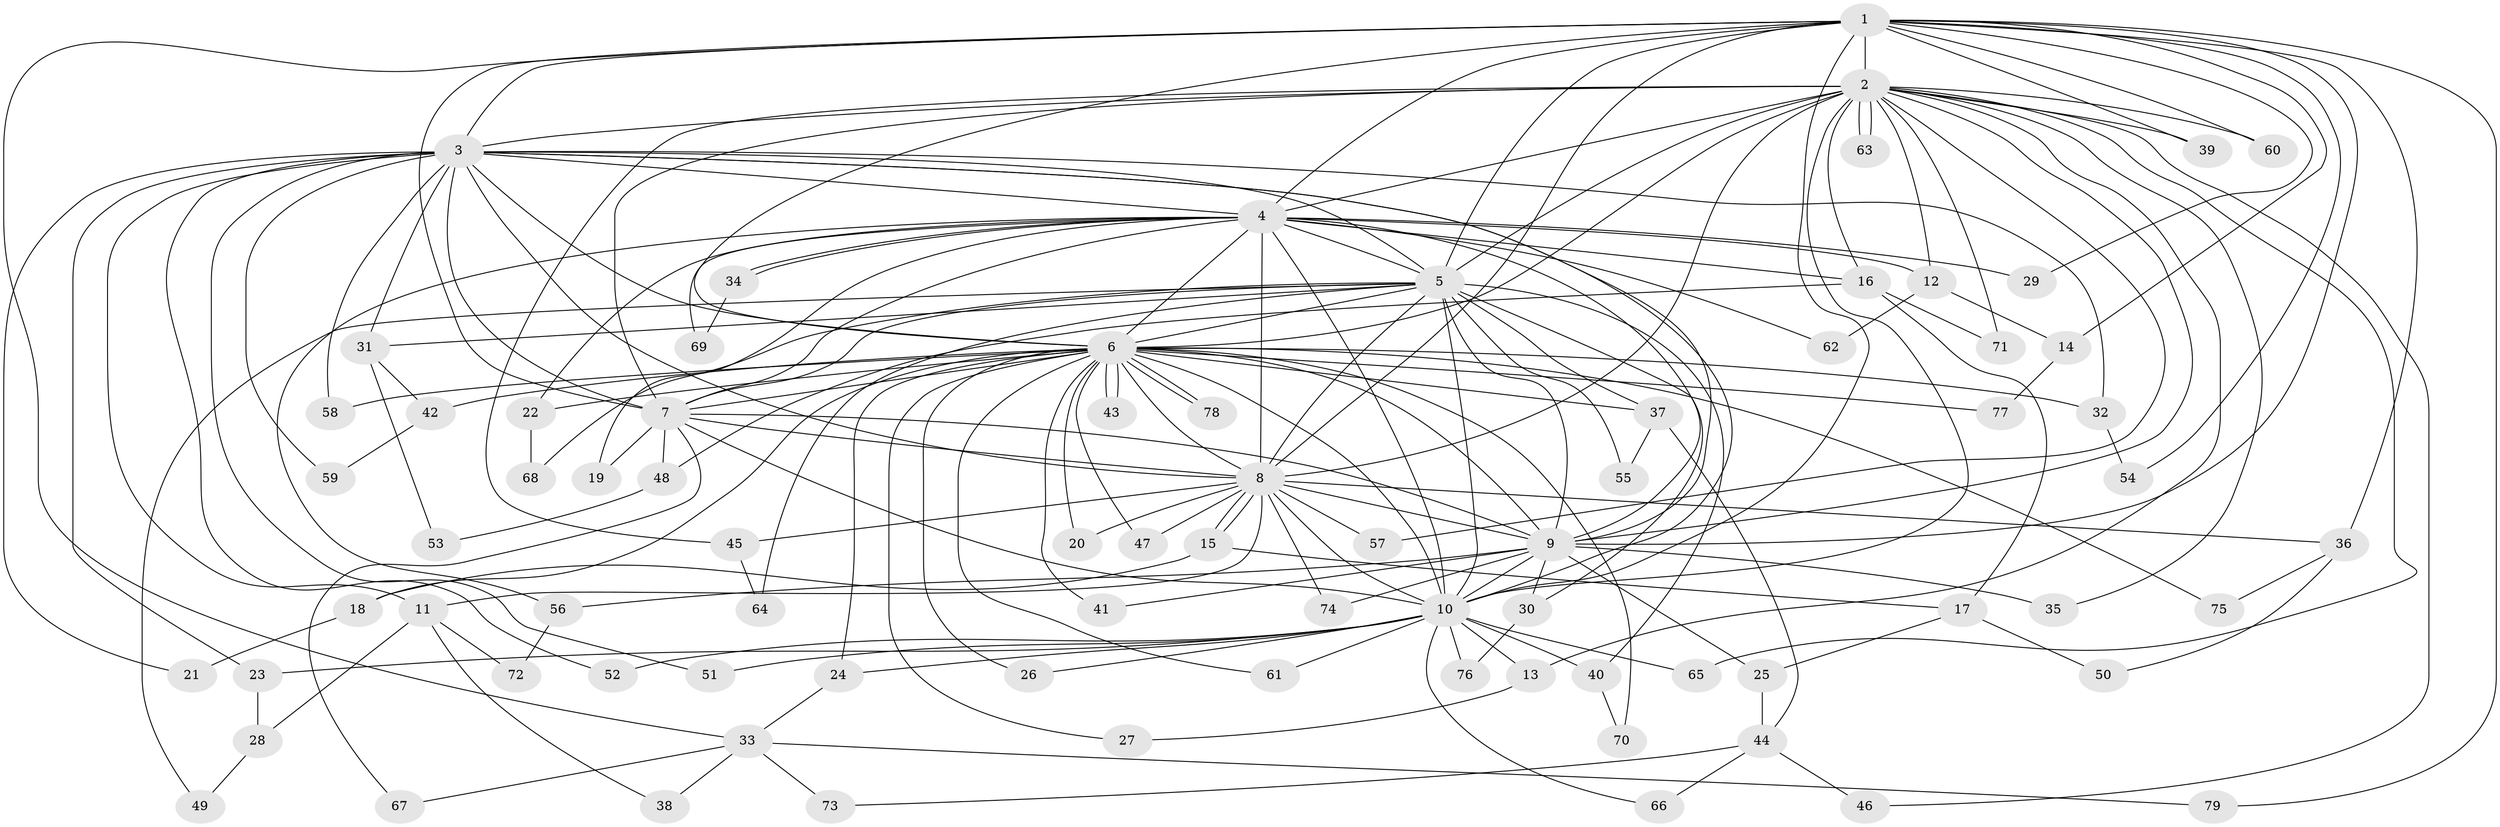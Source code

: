 // Generated by graph-tools (version 1.1) at 2025/01/03/09/25 03:01:14]
// undirected, 79 vertices, 183 edges
graph export_dot {
graph [start="1"]
  node [color=gray90,style=filled];
  1;
  2;
  3;
  4;
  5;
  6;
  7;
  8;
  9;
  10;
  11;
  12;
  13;
  14;
  15;
  16;
  17;
  18;
  19;
  20;
  21;
  22;
  23;
  24;
  25;
  26;
  27;
  28;
  29;
  30;
  31;
  32;
  33;
  34;
  35;
  36;
  37;
  38;
  39;
  40;
  41;
  42;
  43;
  44;
  45;
  46;
  47;
  48;
  49;
  50;
  51;
  52;
  53;
  54;
  55;
  56;
  57;
  58;
  59;
  60;
  61;
  62;
  63;
  64;
  65;
  66;
  67;
  68;
  69;
  70;
  71;
  72;
  73;
  74;
  75;
  76;
  77;
  78;
  79;
  1 -- 2;
  1 -- 3;
  1 -- 4;
  1 -- 5;
  1 -- 6;
  1 -- 7;
  1 -- 8;
  1 -- 9;
  1 -- 10;
  1 -- 14;
  1 -- 29;
  1 -- 33;
  1 -- 36;
  1 -- 39;
  1 -- 54;
  1 -- 60;
  1 -- 79;
  2 -- 3;
  2 -- 4;
  2 -- 5;
  2 -- 6;
  2 -- 7;
  2 -- 8;
  2 -- 9;
  2 -- 10;
  2 -- 12;
  2 -- 13;
  2 -- 16;
  2 -- 35;
  2 -- 39;
  2 -- 45;
  2 -- 46;
  2 -- 57;
  2 -- 60;
  2 -- 63;
  2 -- 63;
  2 -- 65;
  2 -- 71;
  3 -- 4;
  3 -- 5;
  3 -- 6;
  3 -- 7;
  3 -- 8;
  3 -- 9;
  3 -- 10;
  3 -- 11;
  3 -- 21;
  3 -- 23;
  3 -- 31;
  3 -- 32;
  3 -- 51;
  3 -- 52;
  3 -- 58;
  3 -- 59;
  4 -- 5;
  4 -- 6;
  4 -- 7;
  4 -- 8;
  4 -- 9;
  4 -- 10;
  4 -- 12;
  4 -- 16;
  4 -- 19;
  4 -- 22;
  4 -- 29;
  4 -- 34;
  4 -- 34;
  4 -- 56;
  4 -- 62;
  4 -- 69;
  5 -- 6;
  5 -- 7;
  5 -- 8;
  5 -- 9;
  5 -- 10;
  5 -- 30;
  5 -- 31;
  5 -- 37;
  5 -- 40;
  5 -- 49;
  5 -- 55;
  5 -- 64;
  5 -- 68;
  6 -- 7;
  6 -- 8;
  6 -- 9;
  6 -- 10;
  6 -- 18;
  6 -- 20;
  6 -- 22;
  6 -- 24;
  6 -- 26;
  6 -- 27;
  6 -- 32;
  6 -- 37;
  6 -- 41;
  6 -- 42;
  6 -- 43;
  6 -- 43;
  6 -- 47;
  6 -- 58;
  6 -- 61;
  6 -- 70;
  6 -- 75;
  6 -- 77;
  6 -- 78;
  6 -- 78;
  7 -- 8;
  7 -- 9;
  7 -- 10;
  7 -- 19;
  7 -- 48;
  7 -- 67;
  8 -- 9;
  8 -- 10;
  8 -- 11;
  8 -- 15;
  8 -- 15;
  8 -- 20;
  8 -- 36;
  8 -- 45;
  8 -- 47;
  8 -- 57;
  8 -- 74;
  9 -- 10;
  9 -- 25;
  9 -- 30;
  9 -- 35;
  9 -- 41;
  9 -- 56;
  9 -- 74;
  10 -- 13;
  10 -- 23;
  10 -- 24;
  10 -- 26;
  10 -- 40;
  10 -- 51;
  10 -- 52;
  10 -- 61;
  10 -- 65;
  10 -- 66;
  10 -- 76;
  11 -- 28;
  11 -- 38;
  11 -- 72;
  12 -- 14;
  12 -- 62;
  13 -- 27;
  14 -- 77;
  15 -- 17;
  15 -- 18;
  16 -- 17;
  16 -- 48;
  16 -- 71;
  17 -- 25;
  17 -- 50;
  18 -- 21;
  22 -- 68;
  23 -- 28;
  24 -- 33;
  25 -- 44;
  28 -- 49;
  30 -- 76;
  31 -- 42;
  31 -- 53;
  32 -- 54;
  33 -- 38;
  33 -- 67;
  33 -- 73;
  33 -- 79;
  34 -- 69;
  36 -- 50;
  36 -- 75;
  37 -- 44;
  37 -- 55;
  40 -- 70;
  42 -- 59;
  44 -- 46;
  44 -- 66;
  44 -- 73;
  45 -- 64;
  48 -- 53;
  56 -- 72;
}
